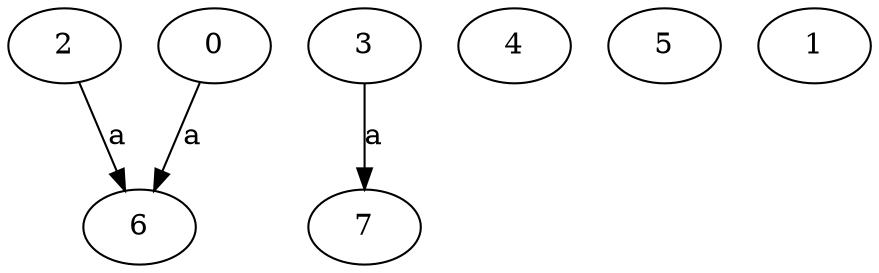 strict digraph  {
2;
0;
3;
4;
5;
6;
7;
1;
2 -> 6  [label=a];
0 -> 6  [label=a];
3 -> 7  [label=a];
}
